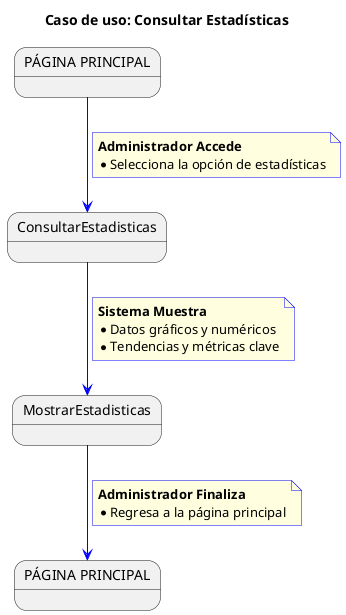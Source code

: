 @startuml
title Caso de uso: Consultar Estadísticas

skinparam {
    NoteBackgroundColor #lightYellow
    ArrowColor #blue
    NoteBorderColor #blue
    linetype polyline
}

state startState as "PÁGINA PRINCIPAL"
state endState as "PÁGINA PRINCIPAL"

startState --> ConsultarEstadisticas
note on link
    <b>Administrador Accede</b>
    * Selecciona la opción de estadísticas
end note

ConsultarEstadisticas --> MostrarEstadisticas
note on link
    <b>Sistema Muestra</b>
    * Datos gráficos y numéricos
    * Tendencias y métricas clave
end note

MostrarEstadisticas --> endState
note on link
    <b>Administrador Finaliza</b>
    * Regresa a la página principal
end note
@enduml
